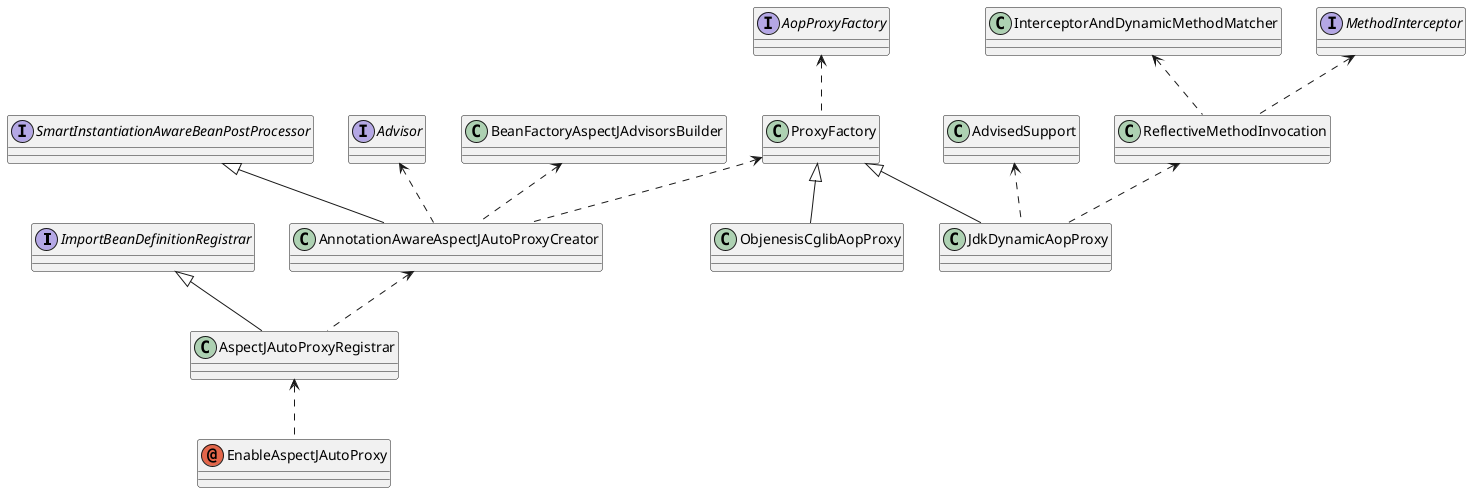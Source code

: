 @startuml
interface ImportBeanDefinitionRegistrar
interface SmartInstantiationAwareBeanPostProcessor
class AspectJAutoProxyRegistrar
annotation EnableAspectJAutoProxy
class AnnotationAwareAspectJAutoProxyCreator
interface Advisor
class BeanFactoryAspectJAdvisorsBuilder
class ProxyFactory
interface AopProxyFactory
class AdvisedSupport
class ReflectiveMethodInvocation
class InterceptorAndDynamicMethodMatcher
interface MethodInterceptor

ImportBeanDefinitionRegistrar <|-- AspectJAutoProxyRegistrar
AspectJAutoProxyRegistrar <.. EnableAspectJAutoProxy
AnnotationAwareAspectJAutoProxyCreator <.. AspectJAutoProxyRegistrar
SmartInstantiationAwareBeanPostProcessor <|-- AnnotationAwareAspectJAutoProxyCreator
Advisor <.. AnnotationAwareAspectJAutoProxyCreator
BeanFactoryAspectJAdvisorsBuilder <.. AnnotationAwareAspectJAutoProxyCreator
ProxyFactory <.. AnnotationAwareAspectJAutoProxyCreator
AopProxyFactory <.. ProxyFactory

ProxyFactory <|-- JdkDynamicAopProxy
ProxyFactory <|-- ObjenesisCglibAopProxy

AdvisedSupport <.. JdkDynamicAopProxy
ReflectiveMethodInvocation <.. JdkDynamicAopProxy

InterceptorAndDynamicMethodMatcher <.. ReflectiveMethodInvocation
MethodInterceptor <.. ReflectiveMethodInvocation
@enduml
